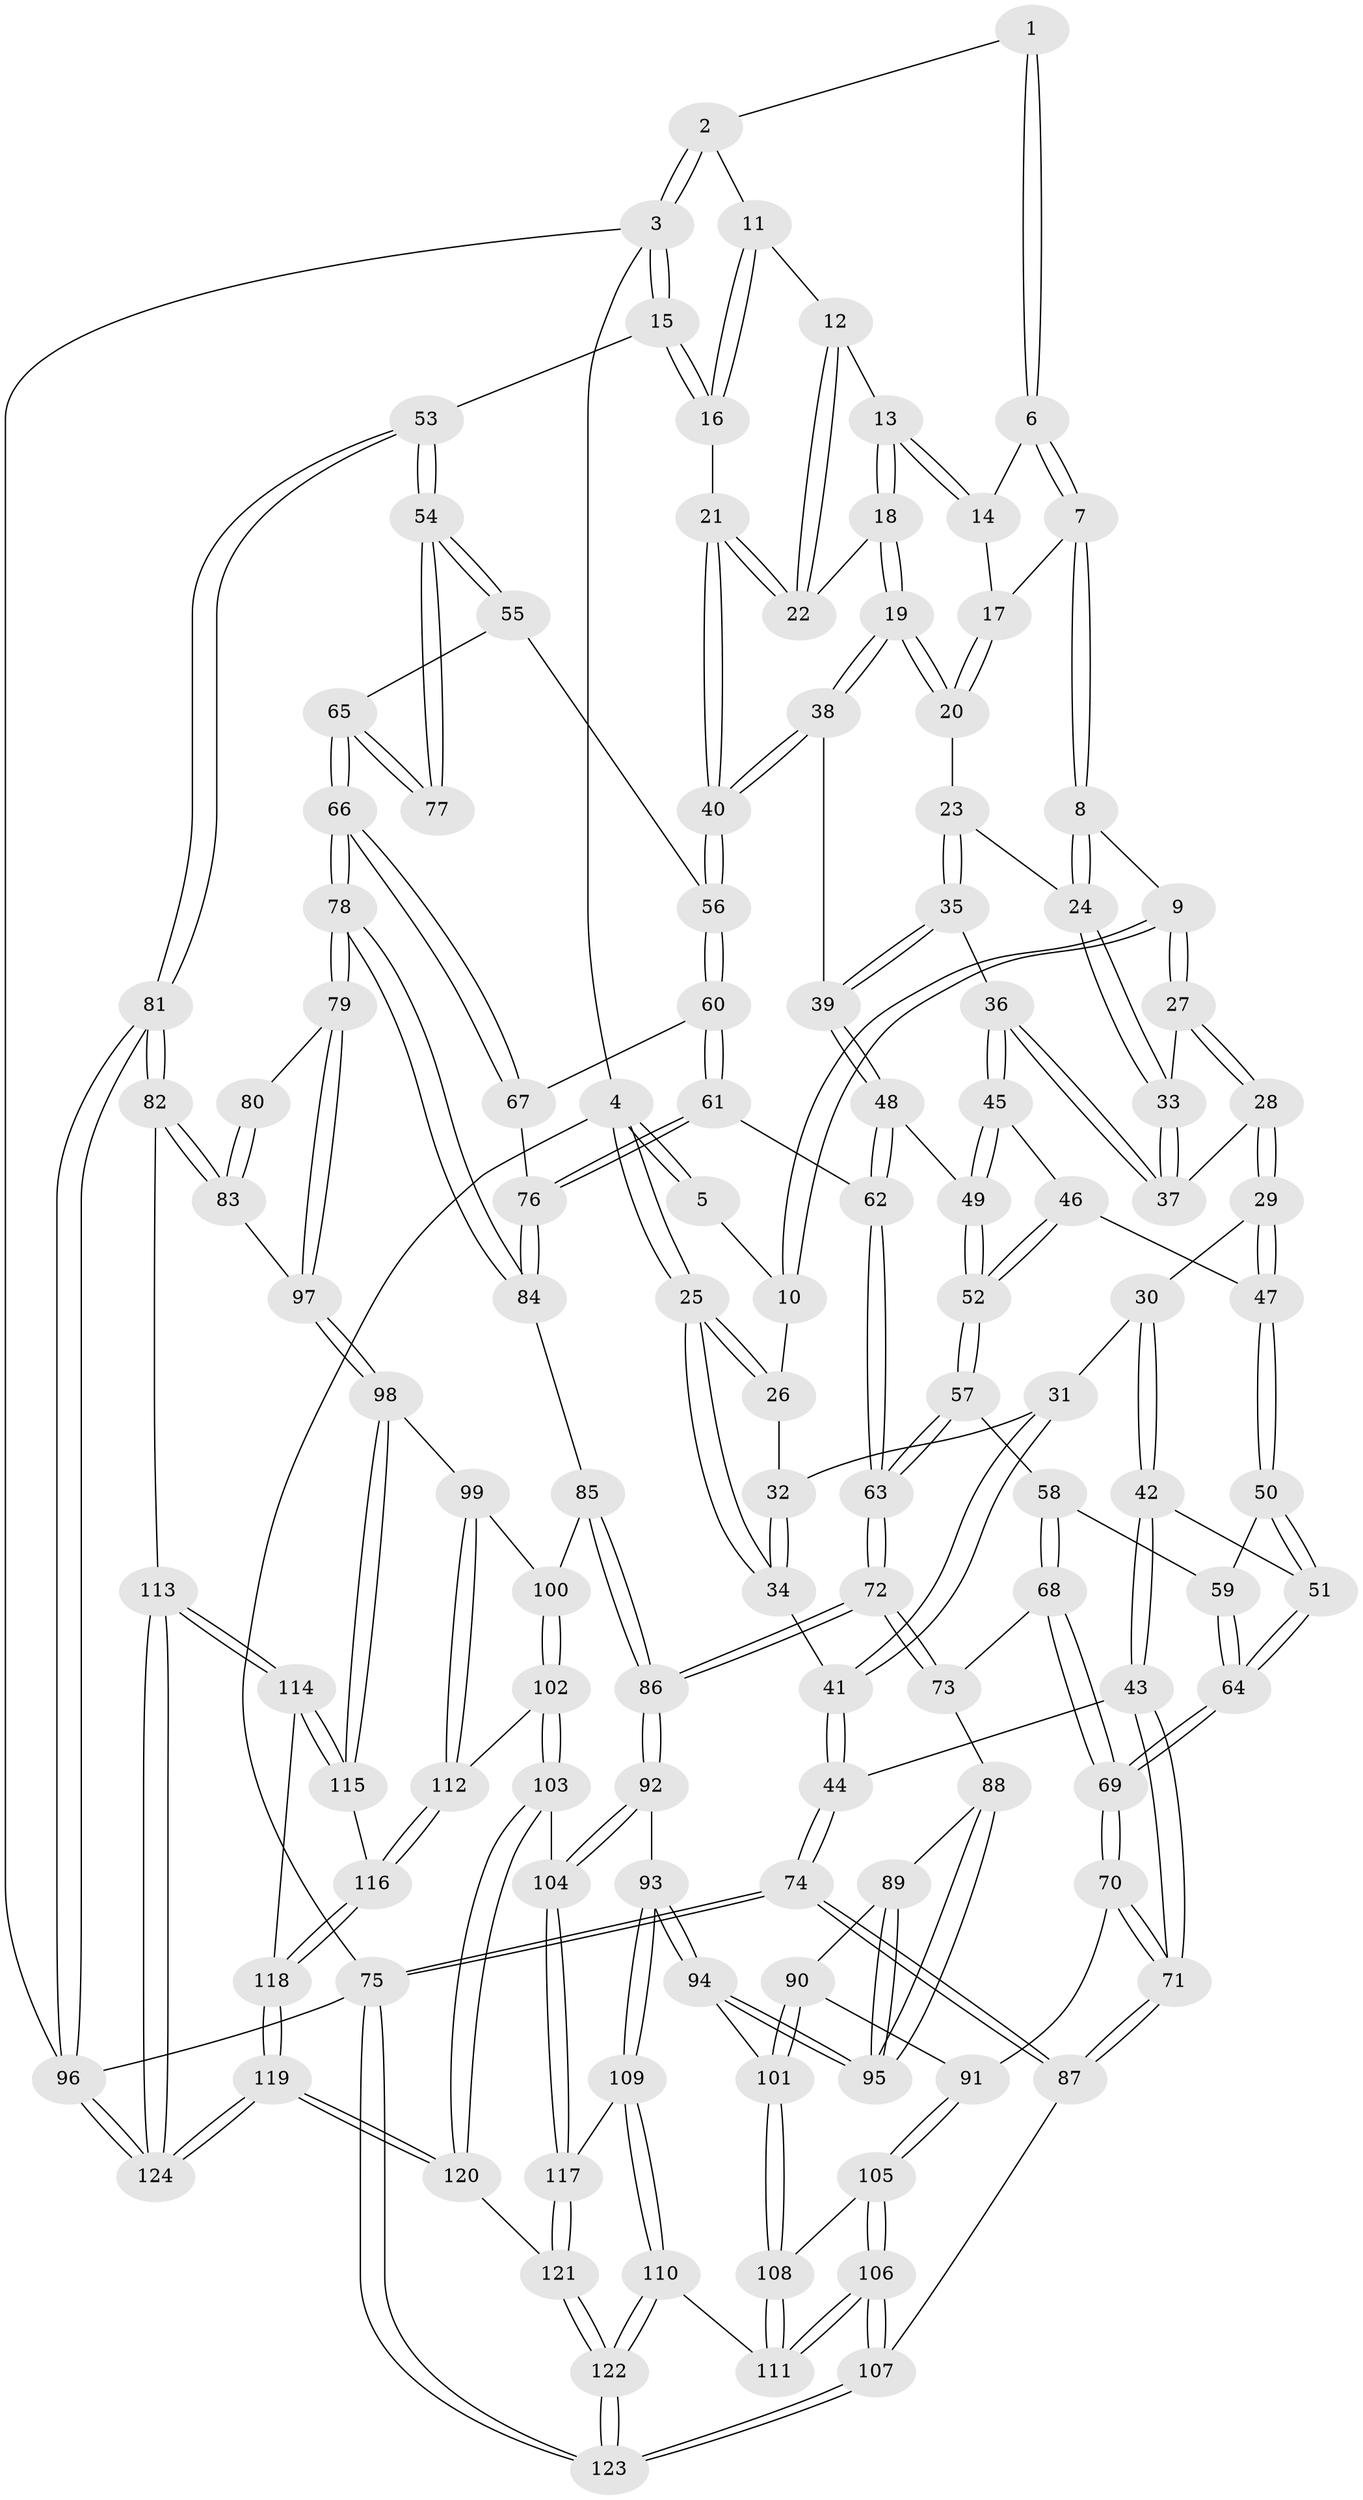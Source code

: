 // coarse degree distribution, {3: 0.0945945945945946, 4: 0.3783783783783784, 6: 0.0945945945945946, 5: 0.40540540540540543, 7: 0.013513513513513514, 2: 0.013513513513513514}
// Generated by graph-tools (version 1.1) at 2025/42/03/06/25 10:42:28]
// undirected, 124 vertices, 307 edges
graph export_dot {
graph [start="1"]
  node [color=gray90,style=filled];
  1 [pos="+0.539306993498503+0"];
  2 [pos="+0.9866335006426037+0"];
  3 [pos="+1+0"];
  4 [pos="+0+0"];
  5 [pos="+0.3080932443385754+0"];
  6 [pos="+0.5556450049776899+0"];
  7 [pos="+0.41494085342137055+0.14944878492903027"];
  8 [pos="+0.413797399602814+0.15039343365035185"];
  9 [pos="+0.33771535556147686+0.15826559974558282"];
  10 [pos="+0.24288605674505628+0.06299176949166158"];
  11 [pos="+0.8651652555169937+0.0569076990869347"];
  12 [pos="+0.7360746919077401+0.091818767680221"];
  13 [pos="+0.5969740535767544+0.009677876394917035"];
  14 [pos="+0.5873222627896969+0"];
  15 [pos="+1+0.25445855255297434"];
  16 [pos="+0.9386707869094991+0.22096977082361832"];
  17 [pos="+0.48017745408638746+0.14947681306418686"];
  18 [pos="+0.589953677987508+0.20783877170491444"];
  19 [pos="+0.5873060629980771+0.21283957110979662"];
  20 [pos="+0.5354067701968622+0.22551888938468018"];
  21 [pos="+0.827907461565655+0.28808427085443"];
  22 [pos="+0.745015308405492+0.1966924854352554"];
  23 [pos="+0.51834839749183+0.23401666749462469"];
  24 [pos="+0.4813484514019249+0.2382735207150824"];
  25 [pos="+0+0"];
  26 [pos="+0.1970219490267028+0.1022135925465818"];
  27 [pos="+0.34201855276270376+0.20740546110096933"];
  28 [pos="+0.2990815611178769+0.3027923131113939"];
  29 [pos="+0.27992240151657166+0.32079276802939627"];
  30 [pos="+0.1534807686996843+0.24840500237457414"];
  31 [pos="+0.1451528712674544+0.21000235627415348"];
  32 [pos="+0.16454871041630412+0.13498497460550546"];
  33 [pos="+0.4387298370546403+0.27008947174947795"];
  34 [pos="+0+0"];
  35 [pos="+0.5149482842716842+0.3062679011750323"];
  36 [pos="+0.4379775788606249+0.3461958313481955"];
  37 [pos="+0.42753464465102947+0.3092889017573753"];
  38 [pos="+0.6363466733970617+0.3289301343564422"];
  39 [pos="+0.5519131135263498+0.38735282924176506"];
  40 [pos="+0.779159385818861+0.3822536970546169"];
  41 [pos="+0+0.24759642165115342"];
  42 [pos="+0.07316781986865793+0.3940233916351399"];
  43 [pos="+0+0.4189201662698218"];
  44 [pos="+0+0.39876685065976386"];
  45 [pos="+0.43804720378142215+0.3470233620804542"];
  46 [pos="+0.37128554138527725+0.38595234562890723"];
  47 [pos="+0.28404464584417394+0.358040139125067"];
  48 [pos="+0.5357988367195433+0.4077343806800056"];
  49 [pos="+0.4677000575912666+0.37928152705017665"];
  50 [pos="+0.26871060564822513+0.3931684585118528"];
  51 [pos="+0.18807404969424868+0.46512041536387616"];
  52 [pos="+0.39578407620934214+0.47042454668582867"];
  53 [pos="+1+0.4789493558208984"];
  54 [pos="+1+0.501033343595957"];
  55 [pos="+0.7852948756950906+0.3951619280531872"];
  56 [pos="+0.7803634699935821+0.39061549722644906"];
  57 [pos="+0.39344736848261874+0.49204743953598035"];
  58 [pos="+0.37936077770982446+0.49355468050431417"];
  59 [pos="+0.35297875976694904+0.48607951972076485"];
  60 [pos="+0.7321441809925635+0.45071236705431106"];
  61 [pos="+0.6333088512970664+0.5350672533975457"];
  62 [pos="+0.545420467577268+0.5305574299053972"];
  63 [pos="+0.497658149400091+0.5669679150934899"];
  64 [pos="+0.20397763806011354+0.5402677078209134"];
  65 [pos="+0.8515299157534443+0.583088397414552"];
  66 [pos="+0.8339178981957626+0.6294815580766948"];
  67 [pos="+0.7618075817712665+0.5615054802383355"];
  68 [pos="+0.28587304784187917+0.6226835628373919"];
  69 [pos="+0.19466466209489436+0.656995769446458"];
  70 [pos="+0.18380687805746207+0.6762008240919091"];
  71 [pos="+0.1458779532114543+0.6863914058649561"];
  72 [pos="+0.4912255656227731+0.5876928493702691"];
  73 [pos="+0.4517994557426003+0.6130825094603484"];
  74 [pos="+0+0.8056303452923724"];
  75 [pos="+0+1"];
  76 [pos="+0.6859471850796193+0.6208369879239631"];
  77 [pos="+1+0.5068633924947303"];
  78 [pos="+0.8255206503795831+0.6856454178956156"];
  79 [pos="+0.8472419512529208+0.7179633118767624"];
  80 [pos="+1+0.5533619610253349"];
  81 [pos="+1+0.7798683432424275"];
  82 [pos="+1+0.7810098125292283"];
  83 [pos="+0.9214973397472185+0.7508169024519534"];
  84 [pos="+0.7013065930985067+0.6564746399878814"];
  85 [pos="+0.6440838509135685+0.7145826545690643"];
  86 [pos="+0.5533565830221272+0.7216674039393026"];
  87 [pos="+0.0735597472089248+0.7325220258009383"];
  88 [pos="+0.43825930090441795+0.6401341491078438"];
  89 [pos="+0.34719816817810073+0.7166247613942832"];
  90 [pos="+0.2864817322942788+0.7124009158609512"];
  91 [pos="+0.19798989622985688+0.6896782200242634"];
  92 [pos="+0.5152431042719209+0.8055030895552072"];
  93 [pos="+0.46694091706231144+0.8003098573288453"];
  94 [pos="+0.43407002959876134+0.7882925190522093"];
  95 [pos="+0.41865941510571636+0.7590285203471717"];
  96 [pos="+1+1"];
  97 [pos="+0.8557031536131052+0.7365387289952884"];
  98 [pos="+0.8296313255371629+0.7775871336875452"];
  99 [pos="+0.7208236669820671+0.8065130602811351"];
  100 [pos="+0.6654962047097668+0.7614759189258019"];
  101 [pos="+0.382621211966033+0.8122569343882909"];
  102 [pos="+0.5970187898989198+0.877127830102694"];
  103 [pos="+0.5530575479336108+0.8799337888585338"];
  104 [pos="+0.5524112999668768+0.879549720050426"];
  105 [pos="+0.24386620908708637+0.7861888171053121"];
  106 [pos="+0.19235784749432386+0.9589970931480881"];
  107 [pos="+0.17018464191896784+0.9751922065809184"];
  108 [pos="+0.32719678246511735+0.8650866525514879"];
  109 [pos="+0.38373342752786327+0.9288891158841779"];
  110 [pos="+0.3474923845839944+0.9291748529582559"];
  111 [pos="+0.3339295883679493+0.9172485488823946"];
  112 [pos="+0.6727467183122047+0.891950533471648"];
  113 [pos="+0.8929300397825185+0.9742201433255532"];
  114 [pos="+0.859139959382199+0.9404156463319093"];
  115 [pos="+0.8260293816441132+0.8574933227756489"];
  116 [pos="+0.6987342041457201+0.9213560834578212"];
  117 [pos="+0.4497762578643247+0.9479788839638965"];
  118 [pos="+0.7111835133474218+0.9651307092942607"];
  119 [pos="+0.6607153619163341+1"];
  120 [pos="+0.6203108713337236+1"];
  121 [pos="+0.4939303614815659+1"];
  122 [pos="+0.33589454277099234+1"];
  123 [pos="+0+1"];
  124 [pos="+1+1"];
  1 -- 2;
  1 -- 6;
  1 -- 6;
  2 -- 3;
  2 -- 3;
  2 -- 11;
  3 -- 4;
  3 -- 15;
  3 -- 15;
  3 -- 96;
  4 -- 5;
  4 -- 5;
  4 -- 25;
  4 -- 25;
  4 -- 75;
  5 -- 10;
  6 -- 7;
  6 -- 7;
  6 -- 14;
  7 -- 8;
  7 -- 8;
  7 -- 17;
  8 -- 9;
  8 -- 24;
  8 -- 24;
  9 -- 10;
  9 -- 10;
  9 -- 27;
  9 -- 27;
  10 -- 26;
  11 -- 12;
  11 -- 16;
  11 -- 16;
  12 -- 13;
  12 -- 22;
  12 -- 22;
  13 -- 14;
  13 -- 14;
  13 -- 18;
  13 -- 18;
  14 -- 17;
  15 -- 16;
  15 -- 16;
  15 -- 53;
  16 -- 21;
  17 -- 20;
  17 -- 20;
  18 -- 19;
  18 -- 19;
  18 -- 22;
  19 -- 20;
  19 -- 20;
  19 -- 38;
  19 -- 38;
  20 -- 23;
  21 -- 22;
  21 -- 22;
  21 -- 40;
  21 -- 40;
  23 -- 24;
  23 -- 35;
  23 -- 35;
  24 -- 33;
  24 -- 33;
  25 -- 26;
  25 -- 26;
  25 -- 34;
  25 -- 34;
  26 -- 32;
  27 -- 28;
  27 -- 28;
  27 -- 33;
  28 -- 29;
  28 -- 29;
  28 -- 37;
  29 -- 30;
  29 -- 47;
  29 -- 47;
  30 -- 31;
  30 -- 42;
  30 -- 42;
  31 -- 32;
  31 -- 41;
  31 -- 41;
  32 -- 34;
  32 -- 34;
  33 -- 37;
  33 -- 37;
  34 -- 41;
  35 -- 36;
  35 -- 39;
  35 -- 39;
  36 -- 37;
  36 -- 37;
  36 -- 45;
  36 -- 45;
  38 -- 39;
  38 -- 40;
  38 -- 40;
  39 -- 48;
  39 -- 48;
  40 -- 56;
  40 -- 56;
  41 -- 44;
  41 -- 44;
  42 -- 43;
  42 -- 43;
  42 -- 51;
  43 -- 44;
  43 -- 71;
  43 -- 71;
  44 -- 74;
  44 -- 74;
  45 -- 46;
  45 -- 49;
  45 -- 49;
  46 -- 47;
  46 -- 52;
  46 -- 52;
  47 -- 50;
  47 -- 50;
  48 -- 49;
  48 -- 62;
  48 -- 62;
  49 -- 52;
  49 -- 52;
  50 -- 51;
  50 -- 51;
  50 -- 59;
  51 -- 64;
  51 -- 64;
  52 -- 57;
  52 -- 57;
  53 -- 54;
  53 -- 54;
  53 -- 81;
  53 -- 81;
  54 -- 55;
  54 -- 55;
  54 -- 77;
  54 -- 77;
  55 -- 56;
  55 -- 65;
  56 -- 60;
  56 -- 60;
  57 -- 58;
  57 -- 63;
  57 -- 63;
  58 -- 59;
  58 -- 68;
  58 -- 68;
  59 -- 64;
  59 -- 64;
  60 -- 61;
  60 -- 61;
  60 -- 67;
  61 -- 62;
  61 -- 76;
  61 -- 76;
  62 -- 63;
  62 -- 63;
  63 -- 72;
  63 -- 72;
  64 -- 69;
  64 -- 69;
  65 -- 66;
  65 -- 66;
  65 -- 77;
  65 -- 77;
  66 -- 67;
  66 -- 67;
  66 -- 78;
  66 -- 78;
  67 -- 76;
  68 -- 69;
  68 -- 69;
  68 -- 73;
  69 -- 70;
  69 -- 70;
  70 -- 71;
  70 -- 71;
  70 -- 91;
  71 -- 87;
  71 -- 87;
  72 -- 73;
  72 -- 73;
  72 -- 86;
  72 -- 86;
  73 -- 88;
  74 -- 75;
  74 -- 75;
  74 -- 87;
  74 -- 87;
  75 -- 123;
  75 -- 123;
  75 -- 96;
  76 -- 84;
  76 -- 84;
  78 -- 79;
  78 -- 79;
  78 -- 84;
  78 -- 84;
  79 -- 80;
  79 -- 97;
  79 -- 97;
  80 -- 83;
  80 -- 83;
  81 -- 82;
  81 -- 82;
  81 -- 96;
  81 -- 96;
  82 -- 83;
  82 -- 83;
  82 -- 113;
  83 -- 97;
  84 -- 85;
  85 -- 86;
  85 -- 86;
  85 -- 100;
  86 -- 92;
  86 -- 92;
  87 -- 107;
  88 -- 89;
  88 -- 95;
  88 -- 95;
  89 -- 90;
  89 -- 95;
  89 -- 95;
  90 -- 91;
  90 -- 101;
  90 -- 101;
  91 -- 105;
  91 -- 105;
  92 -- 93;
  92 -- 104;
  92 -- 104;
  93 -- 94;
  93 -- 94;
  93 -- 109;
  93 -- 109;
  94 -- 95;
  94 -- 95;
  94 -- 101;
  96 -- 124;
  96 -- 124;
  97 -- 98;
  97 -- 98;
  98 -- 99;
  98 -- 115;
  98 -- 115;
  99 -- 100;
  99 -- 112;
  99 -- 112;
  100 -- 102;
  100 -- 102;
  101 -- 108;
  101 -- 108;
  102 -- 103;
  102 -- 103;
  102 -- 112;
  103 -- 104;
  103 -- 120;
  103 -- 120;
  104 -- 117;
  104 -- 117;
  105 -- 106;
  105 -- 106;
  105 -- 108;
  106 -- 107;
  106 -- 107;
  106 -- 111;
  106 -- 111;
  107 -- 123;
  107 -- 123;
  108 -- 111;
  108 -- 111;
  109 -- 110;
  109 -- 110;
  109 -- 117;
  110 -- 111;
  110 -- 122;
  110 -- 122;
  112 -- 116;
  112 -- 116;
  113 -- 114;
  113 -- 114;
  113 -- 124;
  113 -- 124;
  114 -- 115;
  114 -- 115;
  114 -- 118;
  115 -- 116;
  116 -- 118;
  116 -- 118;
  117 -- 121;
  117 -- 121;
  118 -- 119;
  118 -- 119;
  119 -- 120;
  119 -- 120;
  119 -- 124;
  119 -- 124;
  120 -- 121;
  121 -- 122;
  121 -- 122;
  122 -- 123;
  122 -- 123;
}
